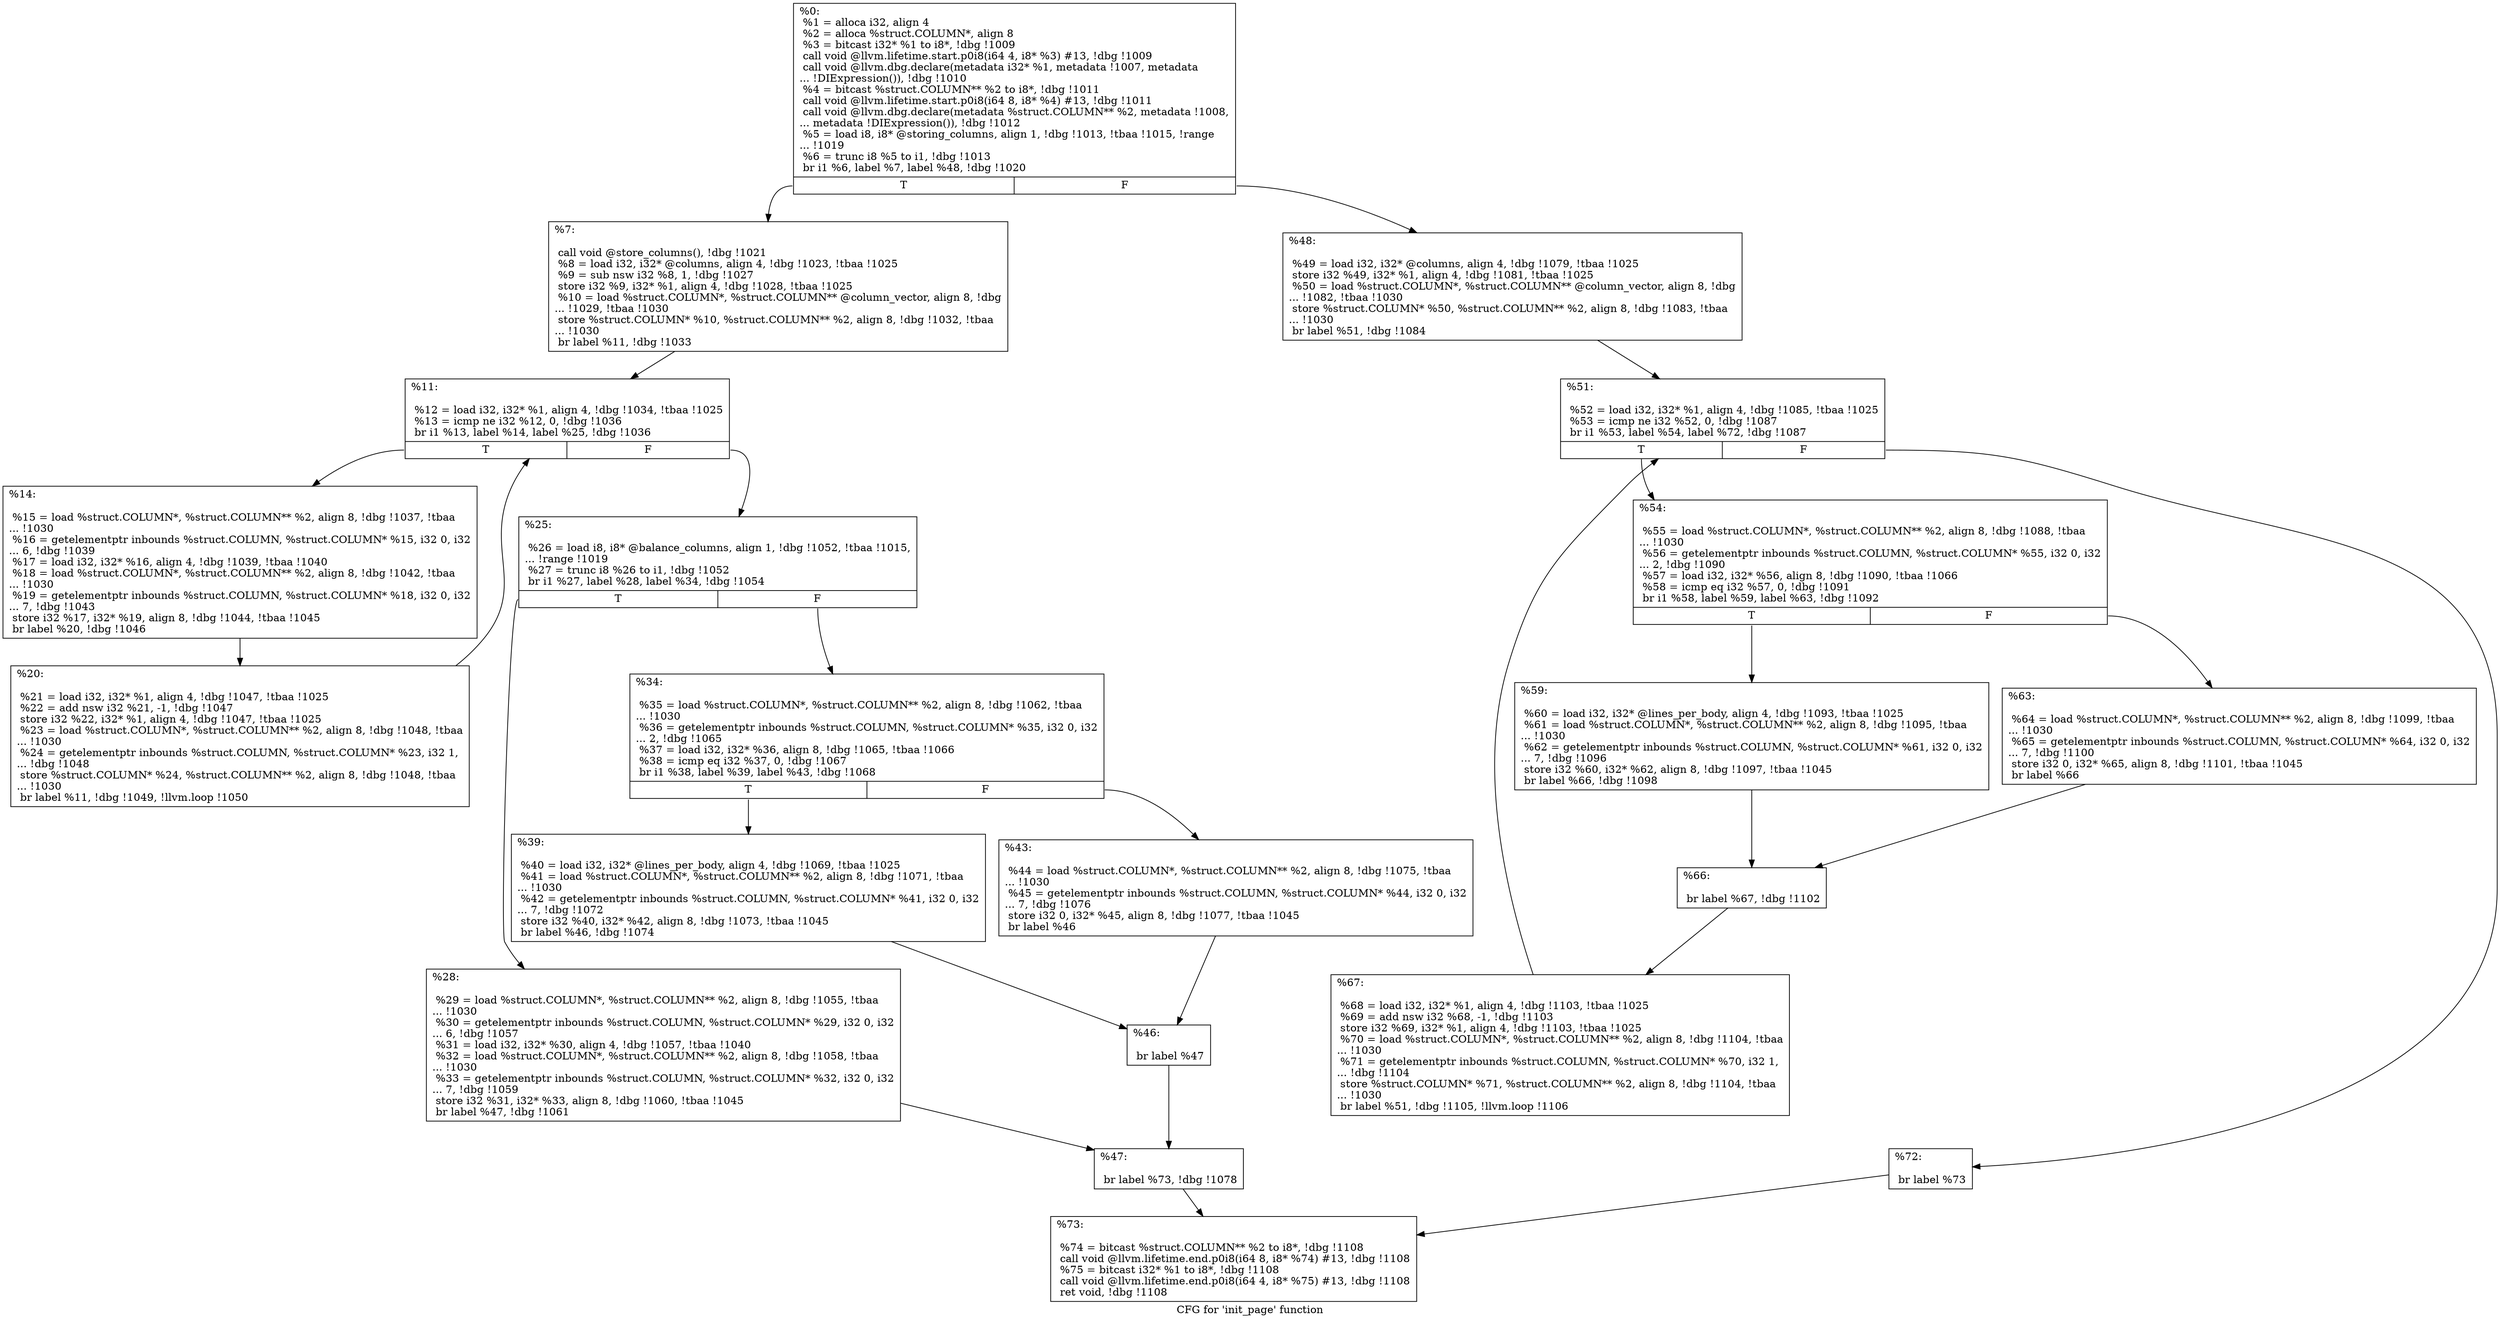digraph "CFG for 'init_page' function" {
	label="CFG for 'init_page' function";

	Node0x1642c10 [shape=record,label="{%0:\l  %1 = alloca i32, align 4\l  %2 = alloca %struct.COLUMN*, align 8\l  %3 = bitcast i32* %1 to i8*, !dbg !1009\l  call void @llvm.lifetime.start.p0i8(i64 4, i8* %3) #13, !dbg !1009\l  call void @llvm.dbg.declare(metadata i32* %1, metadata !1007, metadata\l... !DIExpression()), !dbg !1010\l  %4 = bitcast %struct.COLUMN** %2 to i8*, !dbg !1011\l  call void @llvm.lifetime.start.p0i8(i64 8, i8* %4) #13, !dbg !1011\l  call void @llvm.dbg.declare(metadata %struct.COLUMN** %2, metadata !1008,\l... metadata !DIExpression()), !dbg !1012\l  %5 = load i8, i8* @storing_columns, align 1, !dbg !1013, !tbaa !1015, !range\l... !1019\l  %6 = trunc i8 %5 to i1, !dbg !1013\l  br i1 %6, label %7, label %48, !dbg !1020\l|{<s0>T|<s1>F}}"];
	Node0x1642c10:s0 -> Node0x16204b0;
	Node0x1642c10:s1 -> Node0x1620820;
	Node0x16204b0 [shape=record,label="{%7:\l\l  call void @store_columns(), !dbg !1021\l  %8 = load i32, i32* @columns, align 4, !dbg !1023, !tbaa !1025\l  %9 = sub nsw i32 %8, 1, !dbg !1027\l  store i32 %9, i32* %1, align 4, !dbg !1028, !tbaa !1025\l  %10 = load %struct.COLUMN*, %struct.COLUMN** @column_vector, align 8, !dbg\l... !1029, !tbaa !1030\l  store %struct.COLUMN* %10, %struct.COLUMN** %2, align 8, !dbg !1032, !tbaa\l... !1030\l  br label %11, !dbg !1033\l}"];
	Node0x16204b0 -> Node0x1620500;
	Node0x1620500 [shape=record,label="{%11:\l\l  %12 = load i32, i32* %1, align 4, !dbg !1034, !tbaa !1025\l  %13 = icmp ne i32 %12, 0, !dbg !1036\l  br i1 %13, label %14, label %25, !dbg !1036\l|{<s0>T|<s1>F}}"];
	Node0x1620500:s0 -> Node0x1620550;
	Node0x1620500:s1 -> Node0x16205f0;
	Node0x1620550 [shape=record,label="{%14:\l\l  %15 = load %struct.COLUMN*, %struct.COLUMN** %2, align 8, !dbg !1037, !tbaa\l... !1030\l  %16 = getelementptr inbounds %struct.COLUMN, %struct.COLUMN* %15, i32 0, i32\l... 6, !dbg !1039\l  %17 = load i32, i32* %16, align 4, !dbg !1039, !tbaa !1040\l  %18 = load %struct.COLUMN*, %struct.COLUMN** %2, align 8, !dbg !1042, !tbaa\l... !1030\l  %19 = getelementptr inbounds %struct.COLUMN, %struct.COLUMN* %18, i32 0, i32\l... 7, !dbg !1043\l  store i32 %17, i32* %19, align 8, !dbg !1044, !tbaa !1045\l  br label %20, !dbg !1046\l}"];
	Node0x1620550 -> Node0x16205a0;
	Node0x16205a0 [shape=record,label="{%20:\l\l  %21 = load i32, i32* %1, align 4, !dbg !1047, !tbaa !1025\l  %22 = add nsw i32 %21, -1, !dbg !1047\l  store i32 %22, i32* %1, align 4, !dbg !1047, !tbaa !1025\l  %23 = load %struct.COLUMN*, %struct.COLUMN** %2, align 8, !dbg !1048, !tbaa\l... !1030\l  %24 = getelementptr inbounds %struct.COLUMN, %struct.COLUMN* %23, i32 1,\l... !dbg !1048\l  store %struct.COLUMN* %24, %struct.COLUMN** %2, align 8, !dbg !1048, !tbaa\l... !1030\l  br label %11, !dbg !1049, !llvm.loop !1050\l}"];
	Node0x16205a0 -> Node0x1620500;
	Node0x16205f0 [shape=record,label="{%25:\l\l  %26 = load i8, i8* @balance_columns, align 1, !dbg !1052, !tbaa !1015,\l... !range !1019\l  %27 = trunc i8 %26 to i1, !dbg !1052\l  br i1 %27, label %28, label %34, !dbg !1054\l|{<s0>T|<s1>F}}"];
	Node0x16205f0:s0 -> Node0x1620640;
	Node0x16205f0:s1 -> Node0x1620690;
	Node0x1620640 [shape=record,label="{%28:\l\l  %29 = load %struct.COLUMN*, %struct.COLUMN** %2, align 8, !dbg !1055, !tbaa\l... !1030\l  %30 = getelementptr inbounds %struct.COLUMN, %struct.COLUMN* %29, i32 0, i32\l... 6, !dbg !1057\l  %31 = load i32, i32* %30, align 4, !dbg !1057, !tbaa !1040\l  %32 = load %struct.COLUMN*, %struct.COLUMN** %2, align 8, !dbg !1058, !tbaa\l... !1030\l  %33 = getelementptr inbounds %struct.COLUMN, %struct.COLUMN* %32, i32 0, i32\l... 7, !dbg !1059\l  store i32 %31, i32* %33, align 8, !dbg !1060, !tbaa !1045\l  br label %47, !dbg !1061\l}"];
	Node0x1620640 -> Node0x16207d0;
	Node0x1620690 [shape=record,label="{%34:\l\l  %35 = load %struct.COLUMN*, %struct.COLUMN** %2, align 8, !dbg !1062, !tbaa\l... !1030\l  %36 = getelementptr inbounds %struct.COLUMN, %struct.COLUMN* %35, i32 0, i32\l... 2, !dbg !1065\l  %37 = load i32, i32* %36, align 8, !dbg !1065, !tbaa !1066\l  %38 = icmp eq i32 %37, 0, !dbg !1067\l  br i1 %38, label %39, label %43, !dbg !1068\l|{<s0>T|<s1>F}}"];
	Node0x1620690:s0 -> Node0x16206e0;
	Node0x1620690:s1 -> Node0x1620730;
	Node0x16206e0 [shape=record,label="{%39:\l\l  %40 = load i32, i32* @lines_per_body, align 4, !dbg !1069, !tbaa !1025\l  %41 = load %struct.COLUMN*, %struct.COLUMN** %2, align 8, !dbg !1071, !tbaa\l... !1030\l  %42 = getelementptr inbounds %struct.COLUMN, %struct.COLUMN* %41, i32 0, i32\l... 7, !dbg !1072\l  store i32 %40, i32* %42, align 8, !dbg !1073, !tbaa !1045\l  br label %46, !dbg !1074\l}"];
	Node0x16206e0 -> Node0x1620780;
	Node0x1620730 [shape=record,label="{%43:\l\l  %44 = load %struct.COLUMN*, %struct.COLUMN** %2, align 8, !dbg !1075, !tbaa\l... !1030\l  %45 = getelementptr inbounds %struct.COLUMN, %struct.COLUMN* %44, i32 0, i32\l... 7, !dbg !1076\l  store i32 0, i32* %45, align 8, !dbg !1077, !tbaa !1045\l  br label %46\l}"];
	Node0x1620730 -> Node0x1620780;
	Node0x1620780 [shape=record,label="{%46:\l\l  br label %47\l}"];
	Node0x1620780 -> Node0x16207d0;
	Node0x16207d0 [shape=record,label="{%47:\l\l  br label %73, !dbg !1078\l}"];
	Node0x16207d0 -> Node0x1620aa0;
	Node0x1620820 [shape=record,label="{%48:\l\l  %49 = load i32, i32* @columns, align 4, !dbg !1079, !tbaa !1025\l  store i32 %49, i32* %1, align 4, !dbg !1081, !tbaa !1025\l  %50 = load %struct.COLUMN*, %struct.COLUMN** @column_vector, align 8, !dbg\l... !1082, !tbaa !1030\l  store %struct.COLUMN* %50, %struct.COLUMN** %2, align 8, !dbg !1083, !tbaa\l... !1030\l  br label %51, !dbg !1084\l}"];
	Node0x1620820 -> Node0x1620870;
	Node0x1620870 [shape=record,label="{%51:\l\l  %52 = load i32, i32* %1, align 4, !dbg !1085, !tbaa !1025\l  %53 = icmp ne i32 %52, 0, !dbg !1087\l  br i1 %53, label %54, label %72, !dbg !1087\l|{<s0>T|<s1>F}}"];
	Node0x1620870:s0 -> Node0x16208c0;
	Node0x1620870:s1 -> Node0x1620a50;
	Node0x16208c0 [shape=record,label="{%54:\l\l  %55 = load %struct.COLUMN*, %struct.COLUMN** %2, align 8, !dbg !1088, !tbaa\l... !1030\l  %56 = getelementptr inbounds %struct.COLUMN, %struct.COLUMN* %55, i32 0, i32\l... 2, !dbg !1090\l  %57 = load i32, i32* %56, align 8, !dbg !1090, !tbaa !1066\l  %58 = icmp eq i32 %57, 0, !dbg !1091\l  br i1 %58, label %59, label %63, !dbg !1092\l|{<s0>T|<s1>F}}"];
	Node0x16208c0:s0 -> Node0x1620910;
	Node0x16208c0:s1 -> Node0x1620960;
	Node0x1620910 [shape=record,label="{%59:\l\l  %60 = load i32, i32* @lines_per_body, align 4, !dbg !1093, !tbaa !1025\l  %61 = load %struct.COLUMN*, %struct.COLUMN** %2, align 8, !dbg !1095, !tbaa\l... !1030\l  %62 = getelementptr inbounds %struct.COLUMN, %struct.COLUMN* %61, i32 0, i32\l... 7, !dbg !1096\l  store i32 %60, i32* %62, align 8, !dbg !1097, !tbaa !1045\l  br label %66, !dbg !1098\l}"];
	Node0x1620910 -> Node0x16209b0;
	Node0x1620960 [shape=record,label="{%63:\l\l  %64 = load %struct.COLUMN*, %struct.COLUMN** %2, align 8, !dbg !1099, !tbaa\l... !1030\l  %65 = getelementptr inbounds %struct.COLUMN, %struct.COLUMN* %64, i32 0, i32\l... 7, !dbg !1100\l  store i32 0, i32* %65, align 8, !dbg !1101, !tbaa !1045\l  br label %66\l}"];
	Node0x1620960 -> Node0x16209b0;
	Node0x16209b0 [shape=record,label="{%66:\l\l  br label %67, !dbg !1102\l}"];
	Node0x16209b0 -> Node0x1620a00;
	Node0x1620a00 [shape=record,label="{%67:\l\l  %68 = load i32, i32* %1, align 4, !dbg !1103, !tbaa !1025\l  %69 = add nsw i32 %68, -1, !dbg !1103\l  store i32 %69, i32* %1, align 4, !dbg !1103, !tbaa !1025\l  %70 = load %struct.COLUMN*, %struct.COLUMN** %2, align 8, !dbg !1104, !tbaa\l... !1030\l  %71 = getelementptr inbounds %struct.COLUMN, %struct.COLUMN* %70, i32 1,\l... !dbg !1104\l  store %struct.COLUMN* %71, %struct.COLUMN** %2, align 8, !dbg !1104, !tbaa\l... !1030\l  br label %51, !dbg !1105, !llvm.loop !1106\l}"];
	Node0x1620a00 -> Node0x1620870;
	Node0x1620a50 [shape=record,label="{%72:\l\l  br label %73\l}"];
	Node0x1620a50 -> Node0x1620aa0;
	Node0x1620aa0 [shape=record,label="{%73:\l\l  %74 = bitcast %struct.COLUMN** %2 to i8*, !dbg !1108\l  call void @llvm.lifetime.end.p0i8(i64 8, i8* %74) #13, !dbg !1108\l  %75 = bitcast i32* %1 to i8*, !dbg !1108\l  call void @llvm.lifetime.end.p0i8(i64 4, i8* %75) #13, !dbg !1108\l  ret void, !dbg !1108\l}"];
}
